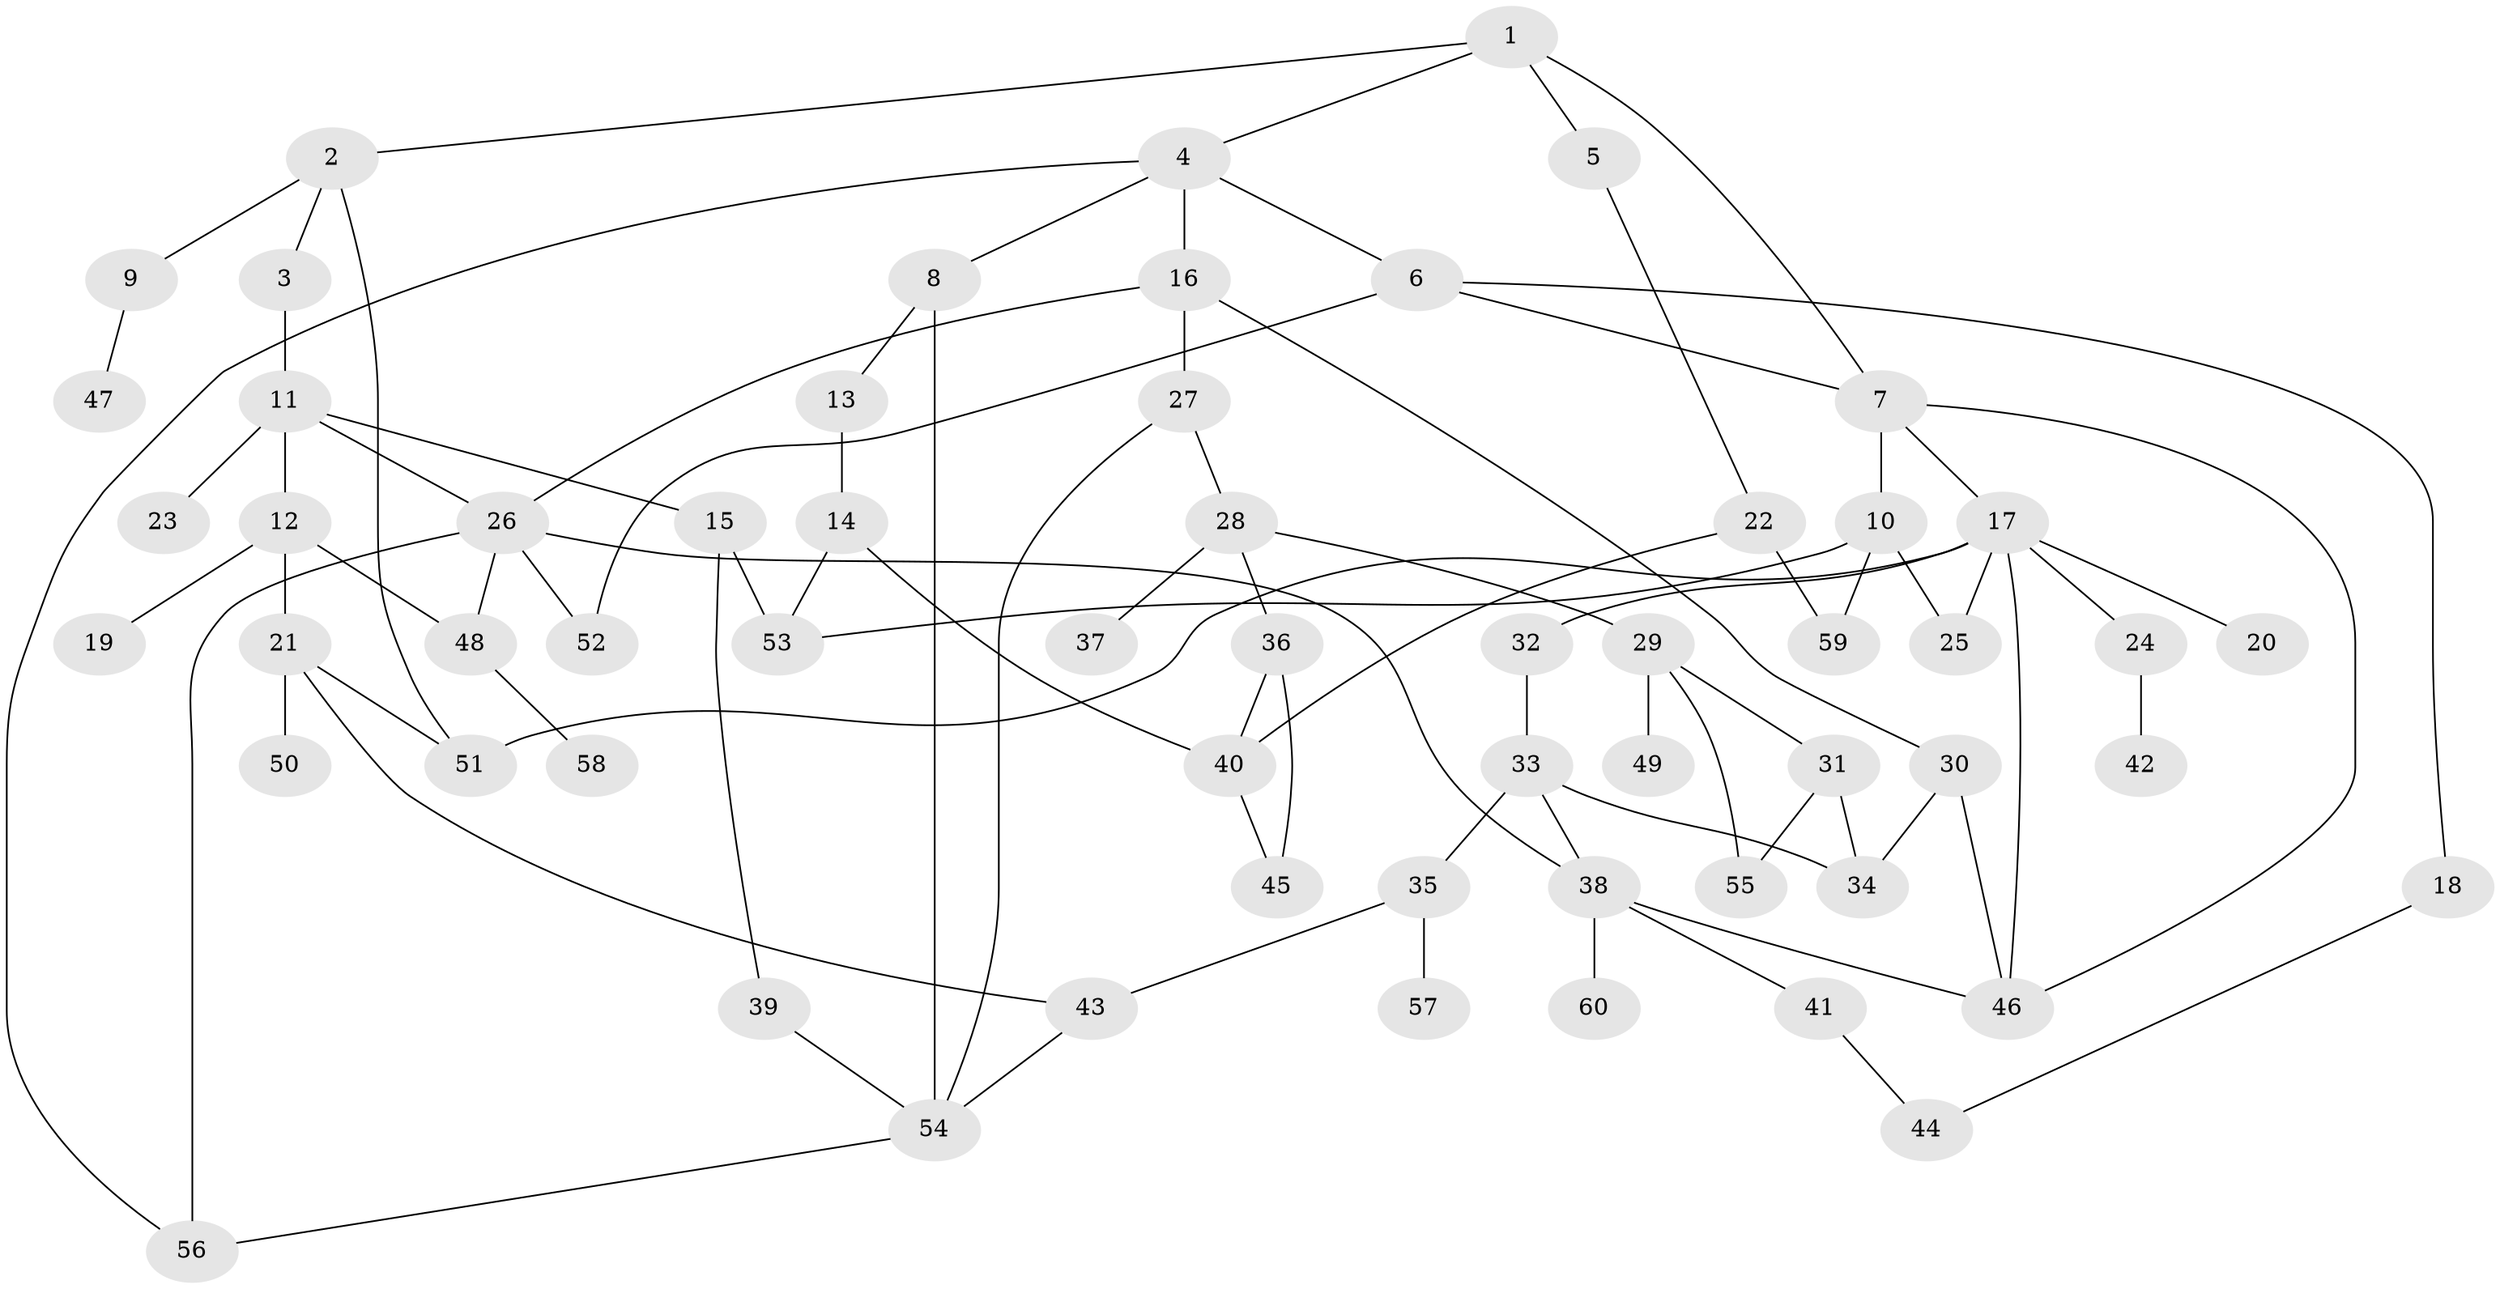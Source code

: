 // Generated by graph-tools (version 1.1) at 2025/00/03/09/25 03:00:58]
// undirected, 60 vertices, 86 edges
graph export_dot {
graph [start="1"]
  node [color=gray90,style=filled];
  1;
  2;
  3;
  4;
  5;
  6;
  7;
  8;
  9;
  10;
  11;
  12;
  13;
  14;
  15;
  16;
  17;
  18;
  19;
  20;
  21;
  22;
  23;
  24;
  25;
  26;
  27;
  28;
  29;
  30;
  31;
  32;
  33;
  34;
  35;
  36;
  37;
  38;
  39;
  40;
  41;
  42;
  43;
  44;
  45;
  46;
  47;
  48;
  49;
  50;
  51;
  52;
  53;
  54;
  55;
  56;
  57;
  58;
  59;
  60;
  1 -- 2;
  1 -- 4;
  1 -- 5;
  1 -- 7;
  2 -- 3;
  2 -- 9;
  2 -- 51;
  3 -- 11;
  4 -- 6;
  4 -- 8;
  4 -- 16;
  4 -- 56;
  5 -- 22;
  6 -- 18;
  6 -- 52;
  6 -- 7;
  7 -- 10;
  7 -- 17;
  7 -- 46;
  8 -- 13;
  8 -- 54;
  9 -- 47;
  10 -- 25;
  10 -- 59;
  10 -- 53;
  11 -- 12;
  11 -- 15;
  11 -- 23;
  11 -- 26;
  12 -- 19;
  12 -- 21;
  12 -- 48;
  13 -- 14;
  14 -- 40;
  14 -- 53;
  15 -- 39;
  15 -- 53;
  16 -- 26;
  16 -- 27;
  16 -- 30;
  17 -- 20;
  17 -- 24;
  17 -- 32;
  17 -- 25;
  17 -- 51;
  17 -- 46;
  18 -- 44;
  21 -- 50;
  21 -- 51;
  21 -- 43;
  22 -- 59;
  22 -- 40;
  24 -- 42;
  26 -- 38;
  26 -- 48;
  26 -- 56;
  26 -- 52;
  27 -- 28;
  27 -- 54;
  28 -- 29;
  28 -- 36;
  28 -- 37;
  29 -- 31;
  29 -- 49;
  29 -- 55;
  30 -- 34;
  30 -- 46;
  31 -- 55;
  31 -- 34;
  32 -- 33;
  33 -- 35;
  33 -- 38;
  33 -- 34;
  35 -- 43;
  35 -- 57;
  36 -- 45;
  36 -- 40;
  38 -- 41;
  38 -- 60;
  38 -- 46;
  39 -- 54;
  40 -- 45;
  41 -- 44;
  43 -- 54;
  48 -- 58;
  54 -- 56;
}
